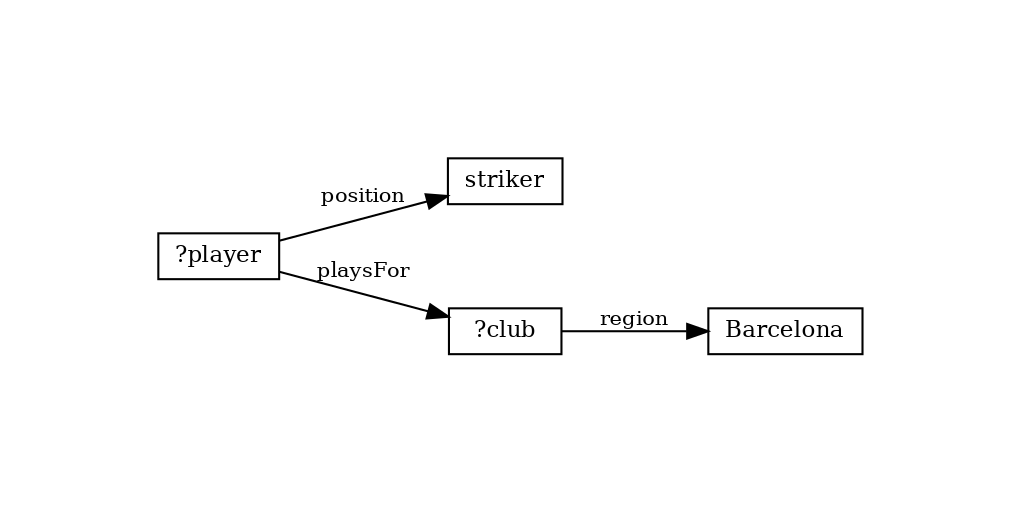 digraph A {
  rankdir=LR;
  center=true; margin=1; 
  nodesep=0.7; ranksep=0.5;
  node [shape=rect, fontsize=11, height=0.3]
  edge [fontsize=10]
  "?player"->"striker" [label="position"]
  "?player"->"?club" [label="playsFor"]
  "?club"->"Barcelona" [label="region"]
}